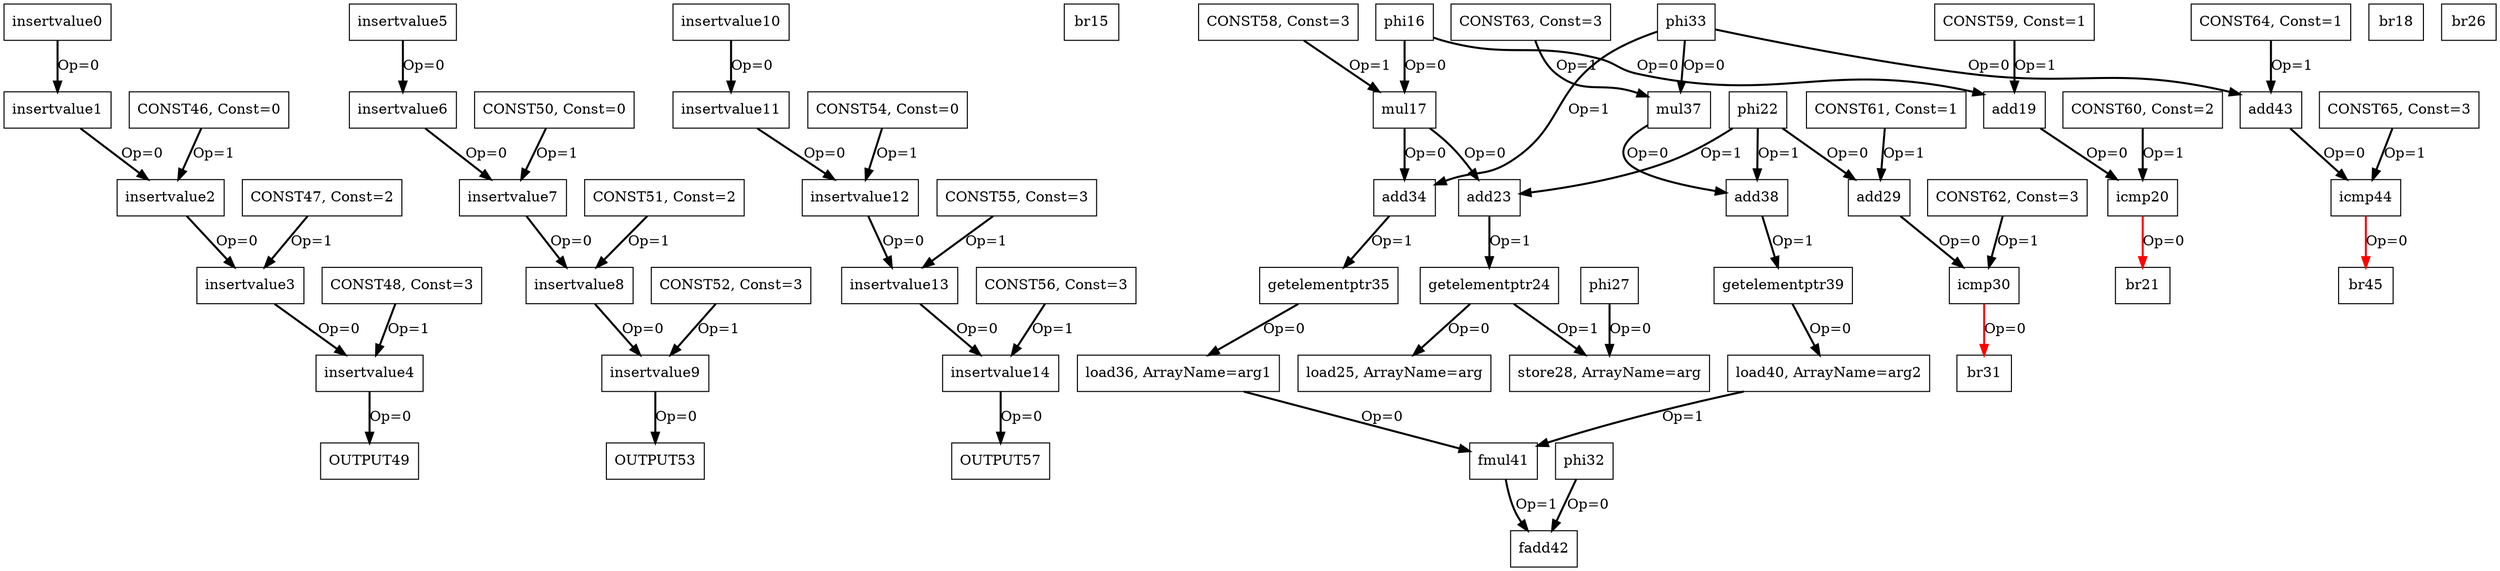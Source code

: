 Digraph G {
insertvalue0[label = "insertvalue0", shape = box, color = black];
insertvalue1[label = "insertvalue1", shape = box, color = black];
insertvalue2[label = "insertvalue2", shape = box, color = black];
insertvalue3[label = "insertvalue3", shape = box, color = black];
insertvalue4[label = "insertvalue4", shape = box, color = black];
insertvalue5[label = "insertvalue5", shape = box, color = black];
insertvalue6[label = "insertvalue6", shape = box, color = black];
insertvalue7[label = "insertvalue7", shape = box, color = black];
insertvalue8[label = "insertvalue8", shape = box, color = black];
insertvalue9[label = "insertvalue9", shape = box, color = black];
insertvalue10[label = "insertvalue10", shape = box, color = black];
insertvalue11[label = "insertvalue11", shape = box, color = black];
insertvalue12[label = "insertvalue12", shape = box, color = black];
insertvalue13[label = "insertvalue13", shape = box, color = black];
insertvalue14[label = "insertvalue14", shape = box, color = black];
br15[label = "br15", shape = box, color = black];
phi16[label = "phi16", shape = box, color = black];
mul17[label = "mul17", shape = box, color = black];
br18[label = "br18", shape = box, color = black];
add19[label = "add19", shape = box, color = black];
icmp20[label = "icmp20", shape = box, color = black];
br21[label = "br21", shape = box, color = black];
phi22[label = "phi22", shape = box, color = black];
add23[label = "add23", shape = box, color = black];
getelementptr24[label = "getelementptr24", shape = box, color = black];
load25[label = "load25, ArrayName=arg", shape = box, color = black];
br26[label = "br26", shape = box, color = black];
phi27[label = "phi27", shape = box, color = black];
store28[label = "store28, ArrayName=arg", shape = box, color = black];
add29[label = "add29", shape = box, color = black];
icmp30[label = "icmp30", shape = box, color = black];
br31[label = "br31", shape = box, color = black];
phi32[label = "phi32", shape = box, color = black];
phi33[label = "phi33", shape = box, color = black];
add34[label = "add34", shape = box, color = black];
getelementptr35[label = "getelementptr35", shape = box, color = black];
load36[label = "load36, ArrayName=arg1", shape = box, color = black];
mul37[label = "mul37", shape = box, color = black];
add38[label = "add38", shape = box, color = black];
getelementptr39[label = "getelementptr39", shape = box, color = black];
load40[label = "load40, ArrayName=arg2", shape = box, color = black];
fmul41[label = "fmul41", shape = box, color = black];
fadd42[label = "fadd42", shape = box, color = black];
add43[label = "add43", shape = box, color = black];
icmp44[label = "icmp44", shape = box, color = black];
br45[label = "br45", shape = box, color = black];
CONST46[label = "CONST46, Const=0", shape = box, color = black];
CONST47[label = "CONST47, Const=2", shape = box, color = black];
CONST48[label = "CONST48, Const=3", shape = box, color = black];
OUTPUT49[label = "OUTPUT49", shape = box, color = black];
CONST50[label = "CONST50, Const=0", shape = box, color = black];
CONST51[label = "CONST51, Const=2", shape = box, color = black];
CONST52[label = "CONST52, Const=3", shape = box, color = black];
OUTPUT53[label = "OUTPUT53", shape = box, color = black];
CONST54[label = "CONST54, Const=0", shape = box, color = black];
CONST55[label = "CONST55, Const=3", shape = box, color = black];
CONST56[label = "CONST56, Const=3", shape = box, color = black];
OUTPUT57[label = "OUTPUT57", shape = box, color = black];
CONST58[label = "CONST58, Const=3", shape = box, color = black];
CONST59[label = "CONST59, Const=1", shape = box, color = black];
CONST60[label = "CONST60, Const=2", shape = box, color = black];
CONST61[label = "CONST61, Const=1", shape = box, color = black];
CONST62[label = "CONST62, Const=3", shape = box, color = black];
CONST63[label = "CONST63, Const=3", shape = box, color = black];
CONST64[label = "CONST64, Const=1", shape = box, color = black];
CONST65[label = "CONST65, Const=3", shape = box, color = black];
insertvalue0 -> insertvalue1[color = black, style = bold, label = "Op=0"];
insertvalue1 -> insertvalue2[color = black, style = bold, label = "Op=0"];
CONST46 -> insertvalue2[color = black, style = bold, label = "Op=1"];
insertvalue2 -> insertvalue3[color = black, style = bold, label = "Op=0"];
CONST47 -> insertvalue3[color = black, style = bold, label = "Op=1"];
insertvalue3 -> insertvalue4[color = black, style = bold, label = "Op=0"];
CONST48 -> insertvalue4[color = black, style = bold, label = "Op=1"];
insertvalue4 -> OUTPUT49[color = black, style = bold, label = "Op=0"];
insertvalue5 -> insertvalue6[color = black, style = bold, label = "Op=0"];
insertvalue6 -> insertvalue7[color = black, style = bold, label = "Op=0"];
CONST50 -> insertvalue7[color = black, style = bold, label = "Op=1"];
insertvalue7 -> insertvalue8[color = black, style = bold, label = "Op=0"];
CONST51 -> insertvalue8[color = black, style = bold, label = "Op=1"];
insertvalue8 -> insertvalue9[color = black, style = bold, label = "Op=0"];
CONST52 -> insertvalue9[color = black, style = bold, label = "Op=1"];
insertvalue9 -> OUTPUT53[color = black, style = bold, label = "Op=0"];
insertvalue10 -> insertvalue11[color = black, style = bold, label = "Op=0"];
insertvalue11 -> insertvalue12[color = black, style = bold, label = "Op=0"];
CONST54 -> insertvalue12[color = black, style = bold, label = "Op=1"];
insertvalue12 -> insertvalue13[color = black, style = bold, label = "Op=0"];
CONST55 -> insertvalue13[color = black, style = bold, label = "Op=1"];
insertvalue13 -> insertvalue14[color = black, style = bold, label = "Op=0"];
CONST56 -> insertvalue14[color = black, style = bold, label = "Op=1"];
insertvalue14 -> OUTPUT57[color = black, style = bold, label = "Op=0"];
phi16 -> add19[color = black, style = bold, label = "Op=0"];
phi16 -> mul17[color = black, style = bold, label = "Op=0"];
CONST58 -> mul17[color = black, style = bold, label = "Op=1"];
mul17 -> add34[color = black, style = bold, label = "Op=0"];
mul17 -> add23[color = black, style = bold, label = "Op=0"];
CONST59 -> add19[color = black, style = bold, label = "Op=1"];
add19 -> icmp20[color = black, style = bold, label = "Op=0"];
CONST60 -> icmp20[color = black, style = bold, label = "Op=1"];
icmp20 -> br21[color = red, style = bold, label = "Op=0"];
phi22 -> add29[color = black, style = bold, label = "Op=0"];
phi22 -> add38[color = black, style = bold, label = "Op=1"];
phi22 -> add23[color = black, style = bold, label = "Op=1"];
add23 -> getelementptr24[color = black, style = bold, label = "Op=1"];
getelementptr24 -> store28[color = black, style = bold, label = "Op=1"];
getelementptr24 -> load25[color = black, style = bold, label = "Op=0"];
phi27 -> store28[color = black, style = bold, label = "Op=0"];
CONST61 -> add29[color = black, style = bold, label = "Op=1"];
add29 -> icmp30[color = black, style = bold, label = "Op=0"];
CONST62 -> icmp30[color = black, style = bold, label = "Op=1"];
icmp30 -> br31[color = red, style = bold, label = "Op=0"];
phi32 -> fadd42[color = black, style = bold, label = "Op=0"];
phi33 -> add43[color = black, style = bold, label = "Op=0"];
phi33 -> mul37[color = black, style = bold, label = "Op=0"];
phi33 -> add34[color = black, style = bold, label = "Op=1"];
add34 -> getelementptr35[color = black, style = bold, label = "Op=1"];
getelementptr35 -> load36[color = black, style = bold, label = "Op=0"];
load36 -> fmul41[color = black, style = bold, label = "Op=0"];
CONST63 -> mul37[color = black, style = bold, label = "Op=1"];
mul37 -> add38[color = black, style = bold, label = "Op=0"];
add38 -> getelementptr39[color = black, style = bold, label = "Op=1"];
getelementptr39 -> load40[color = black, style = bold, label = "Op=0"];
load40 -> fmul41[color = black, style = bold, label = "Op=1"];
fmul41 -> fadd42[color = black, style = bold, label = "Op=1"];
CONST64 -> add43[color = black, style = bold, label = "Op=1"];
add43 -> icmp44[color = black, style = bold, label = "Op=0"];
CONST65 -> icmp44[color = black, style = bold, label = "Op=1"];
icmp44 -> br45[color = red, style = bold, label = "Op=0"];
}
